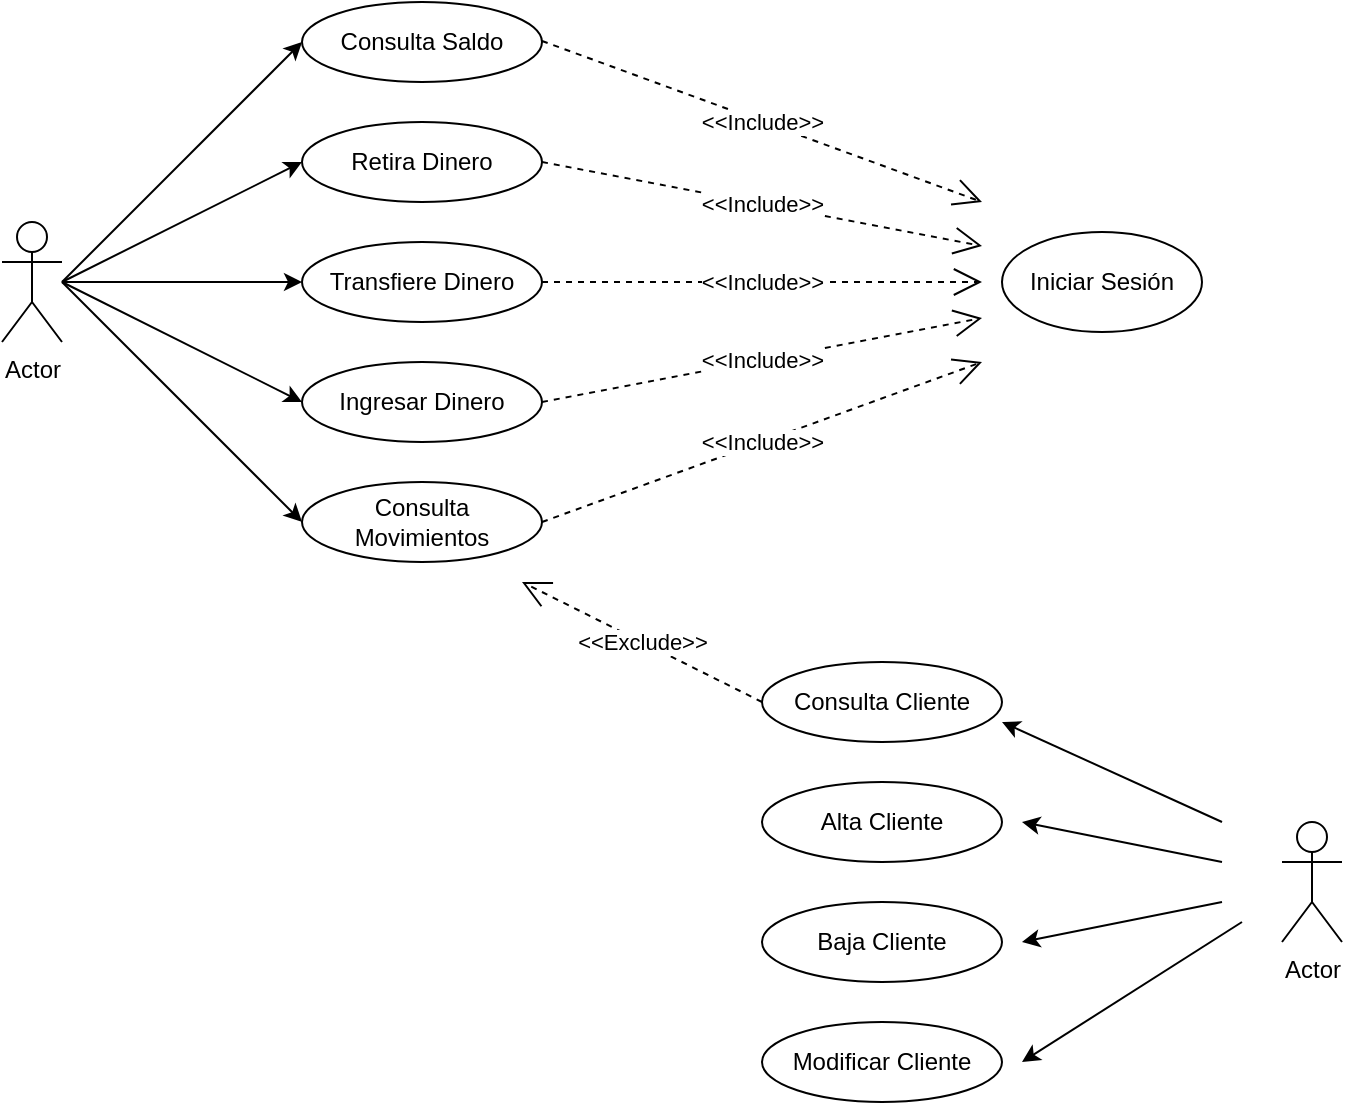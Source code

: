 <mxfile version="24.7.8">
  <diagram name="Página-1" id="6Nyo4LXznvFvLp-oTT0G">
    <mxGraphModel dx="1457" dy="709" grid="1" gridSize="10" guides="1" tooltips="1" connect="1" arrows="1" fold="1" page="1" pageScale="1" pageWidth="1169" pageHeight="827" math="0" shadow="0">
      <root>
        <mxCell id="0" />
        <mxCell id="1" parent="0" />
        <mxCell id="rHs2RZNF2RyoAhu34XtJ-16" value="" style="edgeStyle=orthogonalEdgeStyle;rounded=0;orthogonalLoop=1;jettySize=auto;html=1;entryX=0;entryY=0.5;entryDx=0;entryDy=0;" edge="1" parent="1" source="rHs2RZNF2RyoAhu34XtJ-6" target="rHs2RZNF2RyoAhu34XtJ-11">
          <mxGeometry relative="1" as="geometry">
            <mxPoint x="160" y="240" as="targetPoint" />
          </mxGeometry>
        </mxCell>
        <object label="Actor" id="rHs2RZNF2RyoAhu34XtJ-6">
          <mxCell style="shape=umlActor;verticalLabelPosition=bottom;verticalAlign=top;html=1;" vertex="1" parent="1">
            <mxGeometry x="50" y="210" width="30" height="60" as="geometry" />
          </mxCell>
        </object>
        <mxCell id="rHs2RZNF2RyoAhu34XtJ-9" value="Consulta Saldo" style="ellipse;whiteSpace=wrap;html=1;" vertex="1" parent="1">
          <mxGeometry x="200" y="100" width="120" height="40" as="geometry" />
        </mxCell>
        <mxCell id="rHs2RZNF2RyoAhu34XtJ-10" value="Retira Dinero" style="ellipse;whiteSpace=wrap;html=1;" vertex="1" parent="1">
          <mxGeometry x="200" y="160" width="120" height="40" as="geometry" />
        </mxCell>
        <mxCell id="rHs2RZNF2RyoAhu34XtJ-11" value="Transfiere Dinero" style="ellipse;whiteSpace=wrap;html=1;" vertex="1" parent="1">
          <mxGeometry x="200" y="220" width="120" height="40" as="geometry" />
        </mxCell>
        <mxCell id="rHs2RZNF2RyoAhu34XtJ-12" value="Ingresar Dinero" style="ellipse;whiteSpace=wrap;html=1;" vertex="1" parent="1">
          <mxGeometry x="200" y="280" width="120" height="40" as="geometry" />
        </mxCell>
        <mxCell id="rHs2RZNF2RyoAhu34XtJ-13" value="Consulta Movimientos" style="ellipse;whiteSpace=wrap;html=1;" vertex="1" parent="1">
          <mxGeometry x="200" y="340" width="120" height="40" as="geometry" />
        </mxCell>
        <mxCell id="rHs2RZNF2RyoAhu34XtJ-18" value="" style="endArrow=classic;html=1;rounded=0;entryX=0;entryY=0.5;entryDx=0;entryDy=0;" edge="1" parent="1" target="rHs2RZNF2RyoAhu34XtJ-10">
          <mxGeometry width="50" height="50" relative="1" as="geometry">
            <mxPoint x="80" y="240" as="sourcePoint" />
            <mxPoint x="130" y="190" as="targetPoint" />
            <Array as="points" />
          </mxGeometry>
        </mxCell>
        <mxCell id="rHs2RZNF2RyoAhu34XtJ-19" value="" style="endArrow=classic;html=1;rounded=0;entryX=0;entryY=0.5;entryDx=0;entryDy=0;" edge="1" parent="1" target="rHs2RZNF2RyoAhu34XtJ-9">
          <mxGeometry width="50" height="50" relative="1" as="geometry">
            <mxPoint x="80" y="240" as="sourcePoint" />
            <mxPoint x="200" y="170" as="targetPoint" />
            <Array as="points" />
          </mxGeometry>
        </mxCell>
        <mxCell id="rHs2RZNF2RyoAhu34XtJ-20" value="" style="endArrow=classic;html=1;rounded=0;entryX=0;entryY=0.5;entryDx=0;entryDy=0;" edge="1" parent="1" target="rHs2RZNF2RyoAhu34XtJ-12">
          <mxGeometry width="50" height="50" relative="1" as="geometry">
            <mxPoint x="80" y="240" as="sourcePoint" />
            <mxPoint x="210" y="190" as="targetPoint" />
            <Array as="points" />
          </mxGeometry>
        </mxCell>
        <mxCell id="rHs2RZNF2RyoAhu34XtJ-21" value="" style="endArrow=classic;html=1;rounded=0;entryX=0;entryY=0.5;entryDx=0;entryDy=0;" edge="1" parent="1" target="rHs2RZNF2RyoAhu34XtJ-13">
          <mxGeometry width="50" height="50" relative="1" as="geometry">
            <mxPoint x="80" y="240" as="sourcePoint" />
            <mxPoint x="210" y="130" as="targetPoint" />
            <Array as="points" />
          </mxGeometry>
        </mxCell>
        <mxCell id="rHs2RZNF2RyoAhu34XtJ-22" value="&amp;lt;&amp;lt;Include&amp;gt;&amp;gt;" style="endArrow=open;endSize=12;dashed=1;html=1;rounded=0;" edge="1" parent="1">
          <mxGeometry width="160" relative="1" as="geometry">
            <mxPoint x="320" y="119.5" as="sourcePoint" />
            <mxPoint x="540" y="200" as="targetPoint" />
          </mxGeometry>
        </mxCell>
        <mxCell id="rHs2RZNF2RyoAhu34XtJ-23" value="&amp;lt;&amp;lt;Include&amp;gt;&amp;gt;" style="endArrow=open;endSize=12;dashed=1;html=1;rounded=0;exitX=1;exitY=0.5;exitDx=0;exitDy=0;" edge="1" parent="1" source="rHs2RZNF2RyoAhu34XtJ-10">
          <mxGeometry width="160" relative="1" as="geometry">
            <mxPoint x="330" y="179.5" as="sourcePoint" />
            <mxPoint x="540" y="222" as="targetPoint" />
          </mxGeometry>
        </mxCell>
        <mxCell id="rHs2RZNF2RyoAhu34XtJ-24" value="&amp;lt;&amp;lt;Include&amp;gt;&amp;gt;" style="endArrow=open;endSize=12;dashed=1;html=1;rounded=0;exitX=1;exitY=0.5;exitDx=0;exitDy=0;" edge="1" parent="1" source="rHs2RZNF2RyoAhu34XtJ-11">
          <mxGeometry width="160" relative="1" as="geometry">
            <mxPoint x="330" y="190" as="sourcePoint" />
            <mxPoint x="540" y="240" as="targetPoint" />
          </mxGeometry>
        </mxCell>
        <mxCell id="rHs2RZNF2RyoAhu34XtJ-25" value="&amp;lt;&amp;lt;Include&amp;gt;&amp;gt;" style="endArrow=open;endSize=12;dashed=1;html=1;rounded=0;exitX=1;exitY=0.5;exitDx=0;exitDy=0;" edge="1" parent="1" source="rHs2RZNF2RyoAhu34XtJ-12">
          <mxGeometry width="160" relative="1" as="geometry">
            <mxPoint x="330" y="190" as="sourcePoint" />
            <mxPoint x="540" y="258" as="targetPoint" />
          </mxGeometry>
        </mxCell>
        <mxCell id="rHs2RZNF2RyoAhu34XtJ-26" value="Iniciar Sesión" style="ellipse;whiteSpace=wrap;html=1;" vertex="1" parent="1">
          <mxGeometry x="550" y="215" width="100" height="50" as="geometry" />
        </mxCell>
        <mxCell id="rHs2RZNF2RyoAhu34XtJ-27" value="&amp;lt;&amp;lt;Include&amp;gt;&amp;gt;" style="endArrow=open;endSize=12;dashed=1;html=1;rounded=0;exitX=1;exitY=0.5;exitDx=0;exitDy=0;" edge="1" parent="1" source="rHs2RZNF2RyoAhu34XtJ-13">
          <mxGeometry width="160" relative="1" as="geometry">
            <mxPoint x="330" y="310" as="sourcePoint" />
            <mxPoint x="540" y="280" as="targetPoint" />
          </mxGeometry>
        </mxCell>
        <object label="Actor" id="rHs2RZNF2RyoAhu34XtJ-35">
          <mxCell style="shape=umlActor;verticalLabelPosition=bottom;verticalAlign=top;html=1;" vertex="1" parent="1">
            <mxGeometry x="690" y="510" width="30" height="60" as="geometry" />
          </mxCell>
        </object>
        <mxCell id="rHs2RZNF2RyoAhu34XtJ-36" value="Consulta Cliente" style="ellipse;whiteSpace=wrap;html=1;" vertex="1" parent="1">
          <mxGeometry x="430" y="430" width="120" height="40" as="geometry" />
        </mxCell>
        <mxCell id="rHs2RZNF2RyoAhu34XtJ-37" value="Alta Cliente" style="ellipse;whiteSpace=wrap;html=1;" vertex="1" parent="1">
          <mxGeometry x="430" y="490" width="120" height="40" as="geometry" />
        </mxCell>
        <mxCell id="rHs2RZNF2RyoAhu34XtJ-38" value="Baja Cliente" style="ellipse;whiteSpace=wrap;html=1;" vertex="1" parent="1">
          <mxGeometry x="430" y="550" width="120" height="40" as="geometry" />
        </mxCell>
        <mxCell id="rHs2RZNF2RyoAhu34XtJ-39" value="Modificar Cliente" style="ellipse;whiteSpace=wrap;html=1;" vertex="1" parent="1">
          <mxGeometry x="430" y="610" width="120" height="40" as="geometry" />
        </mxCell>
        <mxCell id="rHs2RZNF2RyoAhu34XtJ-44" value="" style="endArrow=classic;html=1;rounded=0;entryX=1;entryY=0.75;entryDx=0;entryDy=0;entryPerimeter=0;" edge="1" parent="1" target="rHs2RZNF2RyoAhu34XtJ-36">
          <mxGeometry width="50" height="50" relative="1" as="geometry">
            <mxPoint x="660" y="510" as="sourcePoint" />
            <mxPoint x="635" y="460" as="targetPoint" />
          </mxGeometry>
        </mxCell>
        <mxCell id="rHs2RZNF2RyoAhu34XtJ-45" value="" style="endArrow=classic;html=1;rounded=0;" edge="1" parent="1">
          <mxGeometry width="50" height="50" relative="1" as="geometry">
            <mxPoint x="660" y="530" as="sourcePoint" />
            <mxPoint x="560" y="510" as="targetPoint" />
          </mxGeometry>
        </mxCell>
        <mxCell id="rHs2RZNF2RyoAhu34XtJ-46" value="" style="endArrow=classic;html=1;rounded=0;" edge="1" parent="1">
          <mxGeometry width="50" height="50" relative="1" as="geometry">
            <mxPoint x="660" y="550" as="sourcePoint" />
            <mxPoint x="560" y="570" as="targetPoint" />
          </mxGeometry>
        </mxCell>
        <mxCell id="rHs2RZNF2RyoAhu34XtJ-47" value="" style="endArrow=classic;html=1;rounded=0;" edge="1" parent="1">
          <mxGeometry width="50" height="50" relative="1" as="geometry">
            <mxPoint x="670" y="560" as="sourcePoint" />
            <mxPoint x="560" y="630" as="targetPoint" />
          </mxGeometry>
        </mxCell>
        <mxCell id="rHs2RZNF2RyoAhu34XtJ-49" value="&amp;lt;&amp;lt;Exclude&amp;gt;&amp;gt;" style="endArrow=open;endSize=12;dashed=1;html=1;rounded=0;exitX=0;exitY=0.5;exitDx=0;exitDy=0;" edge="1" parent="1" source="rHs2RZNF2RyoAhu34XtJ-36">
          <mxGeometry width="160" relative="1" as="geometry">
            <mxPoint x="150" y="430" as="sourcePoint" />
            <mxPoint x="310" y="390" as="targetPoint" />
          </mxGeometry>
        </mxCell>
      </root>
    </mxGraphModel>
  </diagram>
</mxfile>
